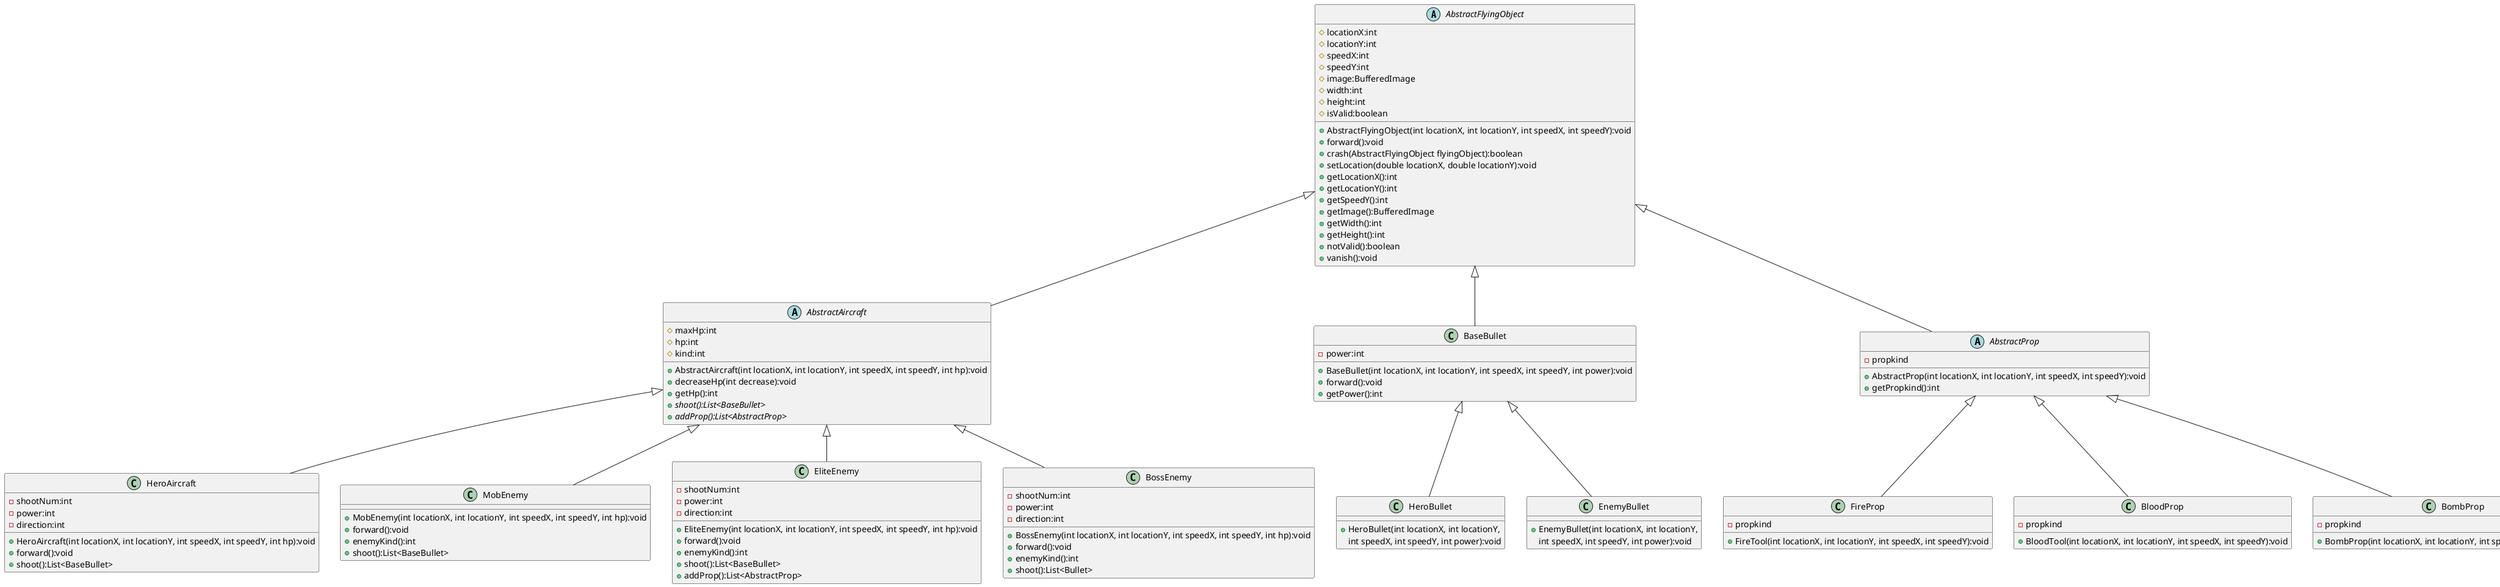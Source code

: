 @startuml
'https://plantuml.com/class-diagram

abstract class AbstractFlyingObject
{
    # locationX:int
    # locationY:int
    # speedX:int
    # speedY:int
    # image:BufferedImage
    # width:int
    # height:int
    # isValid:boolean

    + AbstractFlyingObject(int locationX, int locationY, int speedX, int speedY):void
    + forward():void
    + crash(AbstractFlyingObject flyingObject):boolean
    + setLocation(double locationX, double locationY):void
    + getLocationX():int
    + getLocationY():int
    + getSpeedY():int
    + getImage():BufferedImage
    + getWidth():int
    + getHeight():int
    + notValid():boolean
    + vanish():void
}
abstract class AbstractAircraft
{
	# maxHp:int
    # hp:int
    # kind:int
    + AbstractAircraft(int locationX, int locationY, int speedX, int speedY, int hp):void
    + decreaseHp(int decrease):void
    + getHp():int
    + {abstract} shoot():List<BaseBullet>
    + {abstract} addProp():List<AbstractProp>
 }

class BaseBullet
{
    - power:int
    + BaseBullet(int locationX, int locationY, int speedX, int speedY, int power):void
    + forward():void
	+ getPower():int
}

abstract class AbstractProp
{
    - propkind
    + AbstractProp(int locationX, int locationY, int speedX, int speedY):void
    + getPropkind():int
}

AbstractFlyingObject <|-- AbstractAircraft
AbstractFlyingObject <|-- BaseBullet
AbstractFlyingObject <|-- AbstractProp

AbstractAircraft <|-- HeroAircraft
AbstractAircraft <|-- MobEnemy
AbstractAircraft <|-- EliteEnemy
AbstractAircraft <|-- BossEnemy

BaseBullet <|-- HeroBullet
BaseBullet <|-- EnemyBullet

AbstractProp <|-- FireProp
AbstractProp <|-- BloodProp
AbstractProp <|-- BombProp

class HeroAircraft {
    - shootNum:int
    - power:int
    - direction:int
    + HeroAircraft(int locationX, int locationY, int speedX, int speedY, int hp):void
    + forward():void
    + shoot():List<BaseBullet>
}

class MobEnemy {
    + MobEnemy(int locationX, int locationY, int speedX, int speedY, int hp):void
    + forward():void
    + enemyKind():int
    + shoot():List<BaseBullet>
}

class EliteEnemy {
    - shootNum:int
    - power:int
    - direction:int
    + EliteEnemy(int locationX, int locationY, int speedX, int speedY, int hp):void
    + forward():void
    + enemyKind():int
    + shoot():List<BaseBullet>
    + addProp():List<AbstractProp>
}

class BossEnemy {
    - shootNum:int
    - power:int
    - direction:int
    + BossEnemy(int locationX, int locationY, int speedX, int speedY, int hp):void
    + forward():void
    + enemyKind():int
    + shoot():List<Bullet>
}

class HeroBullet {
    + HeroBullet(int locationX, int locationY,
     int speedX, int speedY, int power):void
}

class EnemyBullet {
    + EnemyBullet(int locationX, int locationY,
     int speedX, int speedY, int power):void
}

class FireProp {
    - propkind
    + FireTool(int locationX, int locationY, int speedX, int speedY):void
}

class BloodProp {
    - propkind
    + BloodTool(int locationX, int locationY, int speedX, int speedY):void
}

class BombProp {
   - propkind
   + BombProp(int locationX, int locationY, int speedX, int speedY):void
}
@enduml